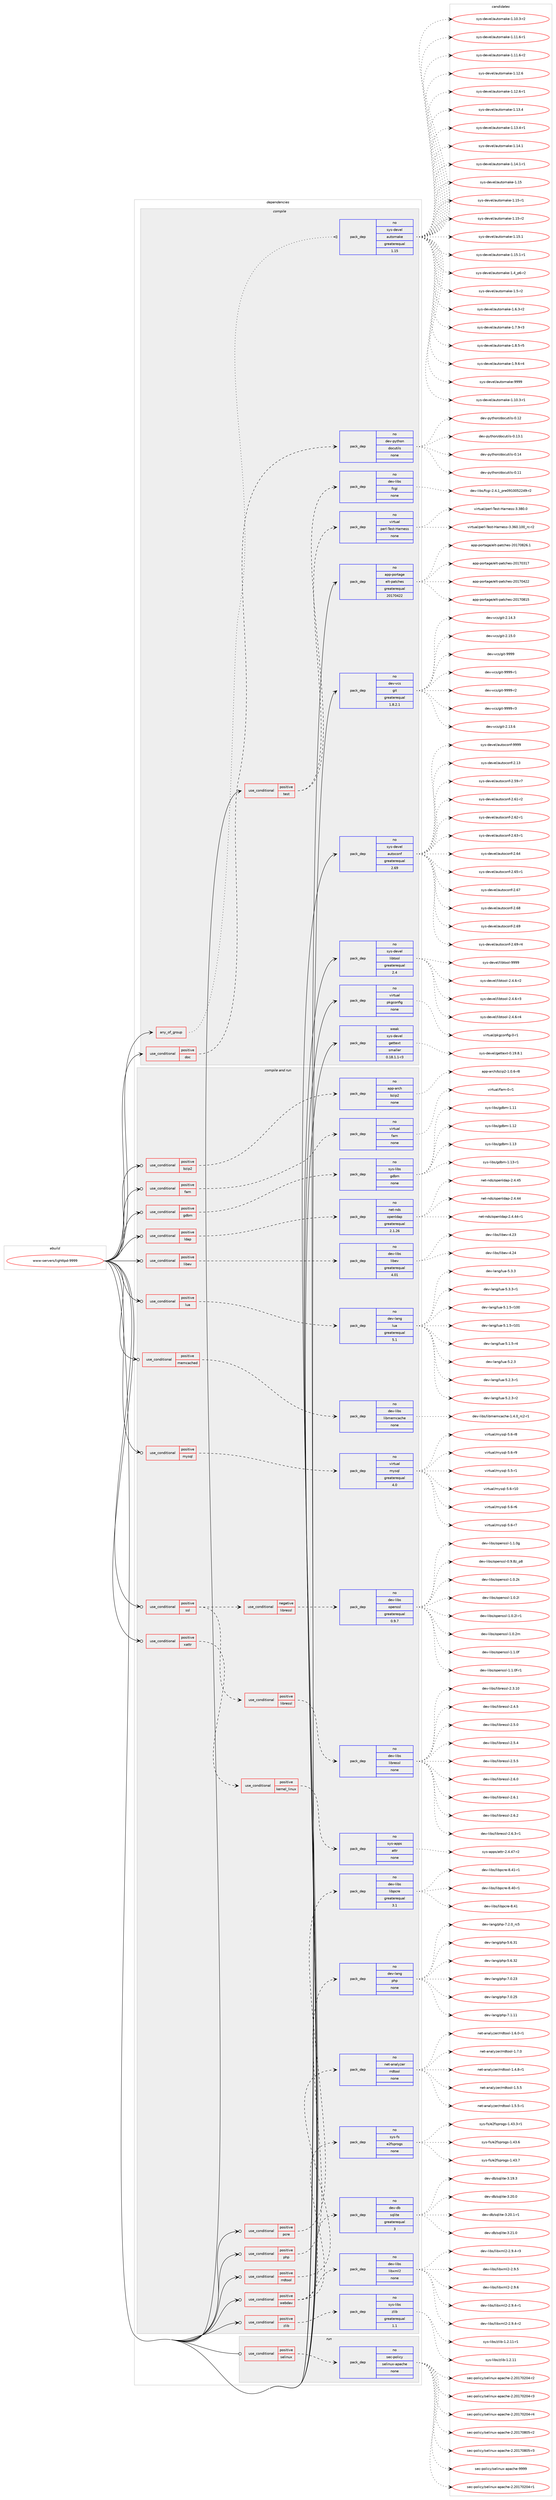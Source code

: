 digraph prolog {

# *************
# Graph options
# *************

newrank=true;
concentrate=true;
compound=true;
graph [rankdir=LR,fontname=Helvetica,fontsize=10,ranksep=1.5];#, ranksep=2.5, nodesep=0.2];
edge  [arrowhead=vee];
node  [fontname=Helvetica,fontsize=10];

# **********
# The ebuild
# **********

subgraph cluster_leftcol {
color=gray;
rank=same;
label=<<i>ebuild</i>>;
id [label="www-servers/lighttpd-9999", color=red, width=4, href="../www-servers/lighttpd-9999.svg"];
}

# ****************
# The dependencies
# ****************

subgraph cluster_midcol {
color=gray;
label=<<i>dependencies</i>>;
subgraph cluster_compile {
fillcolor="#eeeeee";
style=filled;
label=<<i>compile</i>>;
subgraph any8971 {
dependency507061 [label=<<TABLE BORDER="0" CELLBORDER="1" CELLSPACING="0" CELLPADDING="4"><TR><TD CELLPADDING="10">any_of_group</TD></TR></TABLE>>, shape=none, color=red];subgraph pack377046 {
dependency507062 [label=<<TABLE BORDER="0" CELLBORDER="1" CELLSPACING="0" CELLPADDING="4" WIDTH="220"><TR><TD ROWSPAN="6" CELLPADDING="30">pack_dep</TD></TR><TR><TD WIDTH="110">no</TD></TR><TR><TD>sys-devel</TD></TR><TR><TD>automake</TD></TR><TR><TD>greaterequal</TD></TR><TR><TD>1.15</TD></TR></TABLE>>, shape=none, color=blue];
}
dependency507061:e -> dependency507062:w [weight=20,style="dotted",arrowhead="oinv"];
}
id:e -> dependency507061:w [weight=20,style="solid",arrowhead="vee"];
subgraph cond120709 {
dependency507063 [label=<<TABLE BORDER="0" CELLBORDER="1" CELLSPACING="0" CELLPADDING="4"><TR><TD ROWSPAN="3" CELLPADDING="10">use_conditional</TD></TR><TR><TD>positive</TD></TR><TR><TD>doc</TD></TR></TABLE>>, shape=none, color=red];
subgraph pack377047 {
dependency507064 [label=<<TABLE BORDER="0" CELLBORDER="1" CELLSPACING="0" CELLPADDING="4" WIDTH="220"><TR><TD ROWSPAN="6" CELLPADDING="30">pack_dep</TD></TR><TR><TD WIDTH="110">no</TD></TR><TR><TD>dev-python</TD></TR><TR><TD>docutils</TD></TR><TR><TD>none</TD></TR><TR><TD></TD></TR></TABLE>>, shape=none, color=blue];
}
dependency507063:e -> dependency507064:w [weight=20,style="dashed",arrowhead="vee"];
}
id:e -> dependency507063:w [weight=20,style="solid",arrowhead="vee"];
subgraph cond120710 {
dependency507065 [label=<<TABLE BORDER="0" CELLBORDER="1" CELLSPACING="0" CELLPADDING="4"><TR><TD ROWSPAN="3" CELLPADDING="10">use_conditional</TD></TR><TR><TD>positive</TD></TR><TR><TD>test</TD></TR></TABLE>>, shape=none, color=red];
subgraph pack377048 {
dependency507066 [label=<<TABLE BORDER="0" CELLBORDER="1" CELLSPACING="0" CELLPADDING="4" WIDTH="220"><TR><TD ROWSPAN="6" CELLPADDING="30">pack_dep</TD></TR><TR><TD WIDTH="110">no</TD></TR><TR><TD>virtual</TD></TR><TR><TD>perl-Test-Harness</TD></TR><TR><TD>none</TD></TR><TR><TD></TD></TR></TABLE>>, shape=none, color=blue];
}
dependency507065:e -> dependency507066:w [weight=20,style="dashed",arrowhead="vee"];
subgraph pack377049 {
dependency507067 [label=<<TABLE BORDER="0" CELLBORDER="1" CELLSPACING="0" CELLPADDING="4" WIDTH="220"><TR><TD ROWSPAN="6" CELLPADDING="30">pack_dep</TD></TR><TR><TD WIDTH="110">no</TD></TR><TR><TD>dev-libs</TD></TR><TR><TD>fcgi</TD></TR><TR><TD>none</TD></TR><TR><TD></TD></TR></TABLE>>, shape=none, color=blue];
}
dependency507065:e -> dependency507067:w [weight=20,style="dashed",arrowhead="vee"];
}
id:e -> dependency507065:w [weight=20,style="solid",arrowhead="vee"];
subgraph pack377050 {
dependency507068 [label=<<TABLE BORDER="0" CELLBORDER="1" CELLSPACING="0" CELLPADDING="4" WIDTH="220"><TR><TD ROWSPAN="6" CELLPADDING="30">pack_dep</TD></TR><TR><TD WIDTH="110">no</TD></TR><TR><TD>app-portage</TD></TR><TR><TD>elt-patches</TD></TR><TR><TD>greaterequal</TD></TR><TR><TD>20170422</TD></TR></TABLE>>, shape=none, color=blue];
}
id:e -> dependency507068:w [weight=20,style="solid",arrowhead="vee"];
subgraph pack377051 {
dependency507069 [label=<<TABLE BORDER="0" CELLBORDER="1" CELLSPACING="0" CELLPADDING="4" WIDTH="220"><TR><TD ROWSPAN="6" CELLPADDING="30">pack_dep</TD></TR><TR><TD WIDTH="110">no</TD></TR><TR><TD>dev-vcs</TD></TR><TR><TD>git</TD></TR><TR><TD>greaterequal</TD></TR><TR><TD>1.8.2.1</TD></TR></TABLE>>, shape=none, color=blue];
}
id:e -> dependency507069:w [weight=20,style="solid",arrowhead="vee"];
subgraph pack377052 {
dependency507070 [label=<<TABLE BORDER="0" CELLBORDER="1" CELLSPACING="0" CELLPADDING="4" WIDTH="220"><TR><TD ROWSPAN="6" CELLPADDING="30">pack_dep</TD></TR><TR><TD WIDTH="110">no</TD></TR><TR><TD>sys-devel</TD></TR><TR><TD>autoconf</TD></TR><TR><TD>greaterequal</TD></TR><TR><TD>2.69</TD></TR></TABLE>>, shape=none, color=blue];
}
id:e -> dependency507070:w [weight=20,style="solid",arrowhead="vee"];
subgraph pack377053 {
dependency507071 [label=<<TABLE BORDER="0" CELLBORDER="1" CELLSPACING="0" CELLPADDING="4" WIDTH="220"><TR><TD ROWSPAN="6" CELLPADDING="30">pack_dep</TD></TR><TR><TD WIDTH="110">no</TD></TR><TR><TD>sys-devel</TD></TR><TR><TD>libtool</TD></TR><TR><TD>greaterequal</TD></TR><TR><TD>2.4</TD></TR></TABLE>>, shape=none, color=blue];
}
id:e -> dependency507071:w [weight=20,style="solid",arrowhead="vee"];
subgraph pack377054 {
dependency507072 [label=<<TABLE BORDER="0" CELLBORDER="1" CELLSPACING="0" CELLPADDING="4" WIDTH="220"><TR><TD ROWSPAN="6" CELLPADDING="30">pack_dep</TD></TR><TR><TD WIDTH="110">no</TD></TR><TR><TD>virtual</TD></TR><TR><TD>pkgconfig</TD></TR><TR><TD>none</TD></TR><TR><TD></TD></TR></TABLE>>, shape=none, color=blue];
}
id:e -> dependency507072:w [weight=20,style="solid",arrowhead="vee"];
subgraph pack377055 {
dependency507073 [label=<<TABLE BORDER="0" CELLBORDER="1" CELLSPACING="0" CELLPADDING="4" WIDTH="220"><TR><TD ROWSPAN="6" CELLPADDING="30">pack_dep</TD></TR><TR><TD WIDTH="110">weak</TD></TR><TR><TD>sys-devel</TD></TR><TR><TD>gettext</TD></TR><TR><TD>smaller</TD></TR><TR><TD>0.18.1.1-r3</TD></TR></TABLE>>, shape=none, color=blue];
}
id:e -> dependency507073:w [weight=20,style="solid",arrowhead="vee"];
}
subgraph cluster_compileandrun {
fillcolor="#eeeeee";
style=filled;
label=<<i>compile and run</i>>;
subgraph cond120711 {
dependency507074 [label=<<TABLE BORDER="0" CELLBORDER="1" CELLSPACING="0" CELLPADDING="4"><TR><TD ROWSPAN="3" CELLPADDING="10">use_conditional</TD></TR><TR><TD>positive</TD></TR><TR><TD>bzip2</TD></TR></TABLE>>, shape=none, color=red];
subgraph pack377056 {
dependency507075 [label=<<TABLE BORDER="0" CELLBORDER="1" CELLSPACING="0" CELLPADDING="4" WIDTH="220"><TR><TD ROWSPAN="6" CELLPADDING="30">pack_dep</TD></TR><TR><TD WIDTH="110">no</TD></TR><TR><TD>app-arch</TD></TR><TR><TD>bzip2</TD></TR><TR><TD>none</TD></TR><TR><TD></TD></TR></TABLE>>, shape=none, color=blue];
}
dependency507074:e -> dependency507075:w [weight=20,style="dashed",arrowhead="vee"];
}
id:e -> dependency507074:w [weight=20,style="solid",arrowhead="odotvee"];
subgraph cond120712 {
dependency507076 [label=<<TABLE BORDER="0" CELLBORDER="1" CELLSPACING="0" CELLPADDING="4"><TR><TD ROWSPAN="3" CELLPADDING="10">use_conditional</TD></TR><TR><TD>positive</TD></TR><TR><TD>fam</TD></TR></TABLE>>, shape=none, color=red];
subgraph pack377057 {
dependency507077 [label=<<TABLE BORDER="0" CELLBORDER="1" CELLSPACING="0" CELLPADDING="4" WIDTH="220"><TR><TD ROWSPAN="6" CELLPADDING="30">pack_dep</TD></TR><TR><TD WIDTH="110">no</TD></TR><TR><TD>virtual</TD></TR><TR><TD>fam</TD></TR><TR><TD>none</TD></TR><TR><TD></TD></TR></TABLE>>, shape=none, color=blue];
}
dependency507076:e -> dependency507077:w [weight=20,style="dashed",arrowhead="vee"];
}
id:e -> dependency507076:w [weight=20,style="solid",arrowhead="odotvee"];
subgraph cond120713 {
dependency507078 [label=<<TABLE BORDER="0" CELLBORDER="1" CELLSPACING="0" CELLPADDING="4"><TR><TD ROWSPAN="3" CELLPADDING="10">use_conditional</TD></TR><TR><TD>positive</TD></TR><TR><TD>gdbm</TD></TR></TABLE>>, shape=none, color=red];
subgraph pack377058 {
dependency507079 [label=<<TABLE BORDER="0" CELLBORDER="1" CELLSPACING="0" CELLPADDING="4" WIDTH="220"><TR><TD ROWSPAN="6" CELLPADDING="30">pack_dep</TD></TR><TR><TD WIDTH="110">no</TD></TR><TR><TD>sys-libs</TD></TR><TR><TD>gdbm</TD></TR><TR><TD>none</TD></TR><TR><TD></TD></TR></TABLE>>, shape=none, color=blue];
}
dependency507078:e -> dependency507079:w [weight=20,style="dashed",arrowhead="vee"];
}
id:e -> dependency507078:w [weight=20,style="solid",arrowhead="odotvee"];
subgraph cond120714 {
dependency507080 [label=<<TABLE BORDER="0" CELLBORDER="1" CELLSPACING="0" CELLPADDING="4"><TR><TD ROWSPAN="3" CELLPADDING="10">use_conditional</TD></TR><TR><TD>positive</TD></TR><TR><TD>ldap</TD></TR></TABLE>>, shape=none, color=red];
subgraph pack377059 {
dependency507081 [label=<<TABLE BORDER="0" CELLBORDER="1" CELLSPACING="0" CELLPADDING="4" WIDTH="220"><TR><TD ROWSPAN="6" CELLPADDING="30">pack_dep</TD></TR><TR><TD WIDTH="110">no</TD></TR><TR><TD>net-nds</TD></TR><TR><TD>openldap</TD></TR><TR><TD>greaterequal</TD></TR><TR><TD>2.1.26</TD></TR></TABLE>>, shape=none, color=blue];
}
dependency507080:e -> dependency507081:w [weight=20,style="dashed",arrowhead="vee"];
}
id:e -> dependency507080:w [weight=20,style="solid",arrowhead="odotvee"];
subgraph cond120715 {
dependency507082 [label=<<TABLE BORDER="0" CELLBORDER="1" CELLSPACING="0" CELLPADDING="4"><TR><TD ROWSPAN="3" CELLPADDING="10">use_conditional</TD></TR><TR><TD>positive</TD></TR><TR><TD>libev</TD></TR></TABLE>>, shape=none, color=red];
subgraph pack377060 {
dependency507083 [label=<<TABLE BORDER="0" CELLBORDER="1" CELLSPACING="0" CELLPADDING="4" WIDTH="220"><TR><TD ROWSPAN="6" CELLPADDING="30">pack_dep</TD></TR><TR><TD WIDTH="110">no</TD></TR><TR><TD>dev-libs</TD></TR><TR><TD>libev</TD></TR><TR><TD>greaterequal</TD></TR><TR><TD>4.01</TD></TR></TABLE>>, shape=none, color=blue];
}
dependency507082:e -> dependency507083:w [weight=20,style="dashed",arrowhead="vee"];
}
id:e -> dependency507082:w [weight=20,style="solid",arrowhead="odotvee"];
subgraph cond120716 {
dependency507084 [label=<<TABLE BORDER="0" CELLBORDER="1" CELLSPACING="0" CELLPADDING="4"><TR><TD ROWSPAN="3" CELLPADDING="10">use_conditional</TD></TR><TR><TD>positive</TD></TR><TR><TD>lua</TD></TR></TABLE>>, shape=none, color=red];
subgraph pack377061 {
dependency507085 [label=<<TABLE BORDER="0" CELLBORDER="1" CELLSPACING="0" CELLPADDING="4" WIDTH="220"><TR><TD ROWSPAN="6" CELLPADDING="30">pack_dep</TD></TR><TR><TD WIDTH="110">no</TD></TR><TR><TD>dev-lang</TD></TR><TR><TD>lua</TD></TR><TR><TD>greaterequal</TD></TR><TR><TD>5.1</TD></TR></TABLE>>, shape=none, color=blue];
}
dependency507084:e -> dependency507085:w [weight=20,style="dashed",arrowhead="vee"];
}
id:e -> dependency507084:w [weight=20,style="solid",arrowhead="odotvee"];
subgraph cond120717 {
dependency507086 [label=<<TABLE BORDER="0" CELLBORDER="1" CELLSPACING="0" CELLPADDING="4"><TR><TD ROWSPAN="3" CELLPADDING="10">use_conditional</TD></TR><TR><TD>positive</TD></TR><TR><TD>memcached</TD></TR></TABLE>>, shape=none, color=red];
subgraph pack377062 {
dependency507087 [label=<<TABLE BORDER="0" CELLBORDER="1" CELLSPACING="0" CELLPADDING="4" WIDTH="220"><TR><TD ROWSPAN="6" CELLPADDING="30">pack_dep</TD></TR><TR><TD WIDTH="110">no</TD></TR><TR><TD>dev-libs</TD></TR><TR><TD>libmemcache</TD></TR><TR><TD>none</TD></TR><TR><TD></TD></TR></TABLE>>, shape=none, color=blue];
}
dependency507086:e -> dependency507087:w [weight=20,style="dashed",arrowhead="vee"];
}
id:e -> dependency507086:w [weight=20,style="solid",arrowhead="odotvee"];
subgraph cond120718 {
dependency507088 [label=<<TABLE BORDER="0" CELLBORDER="1" CELLSPACING="0" CELLPADDING="4"><TR><TD ROWSPAN="3" CELLPADDING="10">use_conditional</TD></TR><TR><TD>positive</TD></TR><TR><TD>mysql</TD></TR></TABLE>>, shape=none, color=red];
subgraph pack377063 {
dependency507089 [label=<<TABLE BORDER="0" CELLBORDER="1" CELLSPACING="0" CELLPADDING="4" WIDTH="220"><TR><TD ROWSPAN="6" CELLPADDING="30">pack_dep</TD></TR><TR><TD WIDTH="110">no</TD></TR><TR><TD>virtual</TD></TR><TR><TD>mysql</TD></TR><TR><TD>greaterequal</TD></TR><TR><TD>4.0</TD></TR></TABLE>>, shape=none, color=blue];
}
dependency507088:e -> dependency507089:w [weight=20,style="dashed",arrowhead="vee"];
}
id:e -> dependency507088:w [weight=20,style="solid",arrowhead="odotvee"];
subgraph cond120719 {
dependency507090 [label=<<TABLE BORDER="0" CELLBORDER="1" CELLSPACING="0" CELLPADDING="4"><TR><TD ROWSPAN="3" CELLPADDING="10">use_conditional</TD></TR><TR><TD>positive</TD></TR><TR><TD>pcre</TD></TR></TABLE>>, shape=none, color=red];
subgraph pack377064 {
dependency507091 [label=<<TABLE BORDER="0" CELLBORDER="1" CELLSPACING="0" CELLPADDING="4" WIDTH="220"><TR><TD ROWSPAN="6" CELLPADDING="30">pack_dep</TD></TR><TR><TD WIDTH="110">no</TD></TR><TR><TD>dev-libs</TD></TR><TR><TD>libpcre</TD></TR><TR><TD>greaterequal</TD></TR><TR><TD>3.1</TD></TR></TABLE>>, shape=none, color=blue];
}
dependency507090:e -> dependency507091:w [weight=20,style="dashed",arrowhead="vee"];
}
id:e -> dependency507090:w [weight=20,style="solid",arrowhead="odotvee"];
subgraph cond120720 {
dependency507092 [label=<<TABLE BORDER="0" CELLBORDER="1" CELLSPACING="0" CELLPADDING="4"><TR><TD ROWSPAN="3" CELLPADDING="10">use_conditional</TD></TR><TR><TD>positive</TD></TR><TR><TD>php</TD></TR></TABLE>>, shape=none, color=red];
subgraph pack377065 {
dependency507093 [label=<<TABLE BORDER="0" CELLBORDER="1" CELLSPACING="0" CELLPADDING="4" WIDTH="220"><TR><TD ROWSPAN="6" CELLPADDING="30">pack_dep</TD></TR><TR><TD WIDTH="110">no</TD></TR><TR><TD>dev-lang</TD></TR><TR><TD>php</TD></TR><TR><TD>none</TD></TR><TR><TD></TD></TR></TABLE>>, shape=none, color=blue];
}
dependency507092:e -> dependency507093:w [weight=20,style="dashed",arrowhead="vee"];
}
id:e -> dependency507092:w [weight=20,style="solid",arrowhead="odotvee"];
subgraph cond120721 {
dependency507094 [label=<<TABLE BORDER="0" CELLBORDER="1" CELLSPACING="0" CELLPADDING="4"><TR><TD ROWSPAN="3" CELLPADDING="10">use_conditional</TD></TR><TR><TD>positive</TD></TR><TR><TD>rrdtool</TD></TR></TABLE>>, shape=none, color=red];
subgraph pack377066 {
dependency507095 [label=<<TABLE BORDER="0" CELLBORDER="1" CELLSPACING="0" CELLPADDING="4" WIDTH="220"><TR><TD ROWSPAN="6" CELLPADDING="30">pack_dep</TD></TR><TR><TD WIDTH="110">no</TD></TR><TR><TD>net-analyzer</TD></TR><TR><TD>rrdtool</TD></TR><TR><TD>none</TD></TR><TR><TD></TD></TR></TABLE>>, shape=none, color=blue];
}
dependency507094:e -> dependency507095:w [weight=20,style="dashed",arrowhead="vee"];
}
id:e -> dependency507094:w [weight=20,style="solid",arrowhead="odotvee"];
subgraph cond120722 {
dependency507096 [label=<<TABLE BORDER="0" CELLBORDER="1" CELLSPACING="0" CELLPADDING="4"><TR><TD ROWSPAN="3" CELLPADDING="10">use_conditional</TD></TR><TR><TD>positive</TD></TR><TR><TD>ssl</TD></TR></TABLE>>, shape=none, color=red];
subgraph cond120723 {
dependency507097 [label=<<TABLE BORDER="0" CELLBORDER="1" CELLSPACING="0" CELLPADDING="4"><TR><TD ROWSPAN="3" CELLPADDING="10">use_conditional</TD></TR><TR><TD>negative</TD></TR><TR><TD>libressl</TD></TR></TABLE>>, shape=none, color=red];
subgraph pack377067 {
dependency507098 [label=<<TABLE BORDER="0" CELLBORDER="1" CELLSPACING="0" CELLPADDING="4" WIDTH="220"><TR><TD ROWSPAN="6" CELLPADDING="30">pack_dep</TD></TR><TR><TD WIDTH="110">no</TD></TR><TR><TD>dev-libs</TD></TR><TR><TD>openssl</TD></TR><TR><TD>greaterequal</TD></TR><TR><TD>0.9.7</TD></TR></TABLE>>, shape=none, color=blue];
}
dependency507097:e -> dependency507098:w [weight=20,style="dashed",arrowhead="vee"];
}
dependency507096:e -> dependency507097:w [weight=20,style="dashed",arrowhead="vee"];
subgraph cond120724 {
dependency507099 [label=<<TABLE BORDER="0" CELLBORDER="1" CELLSPACING="0" CELLPADDING="4"><TR><TD ROWSPAN="3" CELLPADDING="10">use_conditional</TD></TR><TR><TD>positive</TD></TR><TR><TD>libressl</TD></TR></TABLE>>, shape=none, color=red];
subgraph pack377068 {
dependency507100 [label=<<TABLE BORDER="0" CELLBORDER="1" CELLSPACING="0" CELLPADDING="4" WIDTH="220"><TR><TD ROWSPAN="6" CELLPADDING="30">pack_dep</TD></TR><TR><TD WIDTH="110">no</TD></TR><TR><TD>dev-libs</TD></TR><TR><TD>libressl</TD></TR><TR><TD>none</TD></TR><TR><TD></TD></TR></TABLE>>, shape=none, color=blue];
}
dependency507099:e -> dependency507100:w [weight=20,style="dashed",arrowhead="vee"];
}
dependency507096:e -> dependency507099:w [weight=20,style="dashed",arrowhead="vee"];
}
id:e -> dependency507096:w [weight=20,style="solid",arrowhead="odotvee"];
subgraph cond120725 {
dependency507101 [label=<<TABLE BORDER="0" CELLBORDER="1" CELLSPACING="0" CELLPADDING="4"><TR><TD ROWSPAN="3" CELLPADDING="10">use_conditional</TD></TR><TR><TD>positive</TD></TR><TR><TD>webdav</TD></TR></TABLE>>, shape=none, color=red];
subgraph pack377069 {
dependency507102 [label=<<TABLE BORDER="0" CELLBORDER="1" CELLSPACING="0" CELLPADDING="4" WIDTH="220"><TR><TD ROWSPAN="6" CELLPADDING="30">pack_dep</TD></TR><TR><TD WIDTH="110">no</TD></TR><TR><TD>dev-libs</TD></TR><TR><TD>libxml2</TD></TR><TR><TD>none</TD></TR><TR><TD></TD></TR></TABLE>>, shape=none, color=blue];
}
dependency507101:e -> dependency507102:w [weight=20,style="dashed",arrowhead="vee"];
subgraph pack377070 {
dependency507103 [label=<<TABLE BORDER="0" CELLBORDER="1" CELLSPACING="0" CELLPADDING="4" WIDTH="220"><TR><TD ROWSPAN="6" CELLPADDING="30">pack_dep</TD></TR><TR><TD WIDTH="110">no</TD></TR><TR><TD>dev-db</TD></TR><TR><TD>sqlite</TD></TR><TR><TD>greaterequal</TD></TR><TR><TD>3</TD></TR></TABLE>>, shape=none, color=blue];
}
dependency507101:e -> dependency507103:w [weight=20,style="dashed",arrowhead="vee"];
subgraph pack377071 {
dependency507104 [label=<<TABLE BORDER="0" CELLBORDER="1" CELLSPACING="0" CELLPADDING="4" WIDTH="220"><TR><TD ROWSPAN="6" CELLPADDING="30">pack_dep</TD></TR><TR><TD WIDTH="110">no</TD></TR><TR><TD>sys-fs</TD></TR><TR><TD>e2fsprogs</TD></TR><TR><TD>none</TD></TR><TR><TD></TD></TR></TABLE>>, shape=none, color=blue];
}
dependency507101:e -> dependency507104:w [weight=20,style="dashed",arrowhead="vee"];
}
id:e -> dependency507101:w [weight=20,style="solid",arrowhead="odotvee"];
subgraph cond120726 {
dependency507105 [label=<<TABLE BORDER="0" CELLBORDER="1" CELLSPACING="0" CELLPADDING="4"><TR><TD ROWSPAN="3" CELLPADDING="10">use_conditional</TD></TR><TR><TD>positive</TD></TR><TR><TD>xattr</TD></TR></TABLE>>, shape=none, color=red];
subgraph cond120727 {
dependency507106 [label=<<TABLE BORDER="0" CELLBORDER="1" CELLSPACING="0" CELLPADDING="4"><TR><TD ROWSPAN="3" CELLPADDING="10">use_conditional</TD></TR><TR><TD>positive</TD></TR><TR><TD>kernel_linux</TD></TR></TABLE>>, shape=none, color=red];
subgraph pack377072 {
dependency507107 [label=<<TABLE BORDER="0" CELLBORDER="1" CELLSPACING="0" CELLPADDING="4" WIDTH="220"><TR><TD ROWSPAN="6" CELLPADDING="30">pack_dep</TD></TR><TR><TD WIDTH="110">no</TD></TR><TR><TD>sys-apps</TD></TR><TR><TD>attr</TD></TR><TR><TD>none</TD></TR><TR><TD></TD></TR></TABLE>>, shape=none, color=blue];
}
dependency507106:e -> dependency507107:w [weight=20,style="dashed",arrowhead="vee"];
}
dependency507105:e -> dependency507106:w [weight=20,style="dashed",arrowhead="vee"];
}
id:e -> dependency507105:w [weight=20,style="solid",arrowhead="odotvee"];
subgraph cond120728 {
dependency507108 [label=<<TABLE BORDER="0" CELLBORDER="1" CELLSPACING="0" CELLPADDING="4"><TR><TD ROWSPAN="3" CELLPADDING="10">use_conditional</TD></TR><TR><TD>positive</TD></TR><TR><TD>zlib</TD></TR></TABLE>>, shape=none, color=red];
subgraph pack377073 {
dependency507109 [label=<<TABLE BORDER="0" CELLBORDER="1" CELLSPACING="0" CELLPADDING="4" WIDTH="220"><TR><TD ROWSPAN="6" CELLPADDING="30">pack_dep</TD></TR><TR><TD WIDTH="110">no</TD></TR><TR><TD>sys-libs</TD></TR><TR><TD>zlib</TD></TR><TR><TD>greaterequal</TD></TR><TR><TD>1.1</TD></TR></TABLE>>, shape=none, color=blue];
}
dependency507108:e -> dependency507109:w [weight=20,style="dashed",arrowhead="vee"];
}
id:e -> dependency507108:w [weight=20,style="solid",arrowhead="odotvee"];
}
subgraph cluster_run {
fillcolor="#eeeeee";
style=filled;
label=<<i>run</i>>;
subgraph cond120729 {
dependency507110 [label=<<TABLE BORDER="0" CELLBORDER="1" CELLSPACING="0" CELLPADDING="4"><TR><TD ROWSPAN="3" CELLPADDING="10">use_conditional</TD></TR><TR><TD>positive</TD></TR><TR><TD>selinux</TD></TR></TABLE>>, shape=none, color=red];
subgraph pack377074 {
dependency507111 [label=<<TABLE BORDER="0" CELLBORDER="1" CELLSPACING="0" CELLPADDING="4" WIDTH="220"><TR><TD ROWSPAN="6" CELLPADDING="30">pack_dep</TD></TR><TR><TD WIDTH="110">no</TD></TR><TR><TD>sec-policy</TD></TR><TR><TD>selinux-apache</TD></TR><TR><TD>none</TD></TR><TR><TD></TD></TR></TABLE>>, shape=none, color=blue];
}
dependency507110:e -> dependency507111:w [weight=20,style="dashed",arrowhead="vee"];
}
id:e -> dependency507110:w [weight=20,style="solid",arrowhead="odot"];
}
}

# **************
# The candidates
# **************

subgraph cluster_choices {
rank=same;
color=gray;
label=<<i>candidates</i>>;

subgraph choice377046 {
color=black;
nodesep=1;
choice11512111545100101118101108479711711611110997107101454946494846514511449 [label="sys-devel/automake-1.10.3-r1", color=red, width=4,href="../sys-devel/automake-1.10.3-r1.svg"];
choice11512111545100101118101108479711711611110997107101454946494846514511450 [label="sys-devel/automake-1.10.3-r2", color=red, width=4,href="../sys-devel/automake-1.10.3-r2.svg"];
choice11512111545100101118101108479711711611110997107101454946494946544511449 [label="sys-devel/automake-1.11.6-r1", color=red, width=4,href="../sys-devel/automake-1.11.6-r1.svg"];
choice11512111545100101118101108479711711611110997107101454946494946544511450 [label="sys-devel/automake-1.11.6-r2", color=red, width=4,href="../sys-devel/automake-1.11.6-r2.svg"];
choice1151211154510010111810110847971171161111099710710145494649504654 [label="sys-devel/automake-1.12.6", color=red, width=4,href="../sys-devel/automake-1.12.6.svg"];
choice11512111545100101118101108479711711611110997107101454946495046544511449 [label="sys-devel/automake-1.12.6-r1", color=red, width=4,href="../sys-devel/automake-1.12.6-r1.svg"];
choice1151211154510010111810110847971171161111099710710145494649514652 [label="sys-devel/automake-1.13.4", color=red, width=4,href="../sys-devel/automake-1.13.4.svg"];
choice11512111545100101118101108479711711611110997107101454946495146524511449 [label="sys-devel/automake-1.13.4-r1", color=red, width=4,href="../sys-devel/automake-1.13.4-r1.svg"];
choice1151211154510010111810110847971171161111099710710145494649524649 [label="sys-devel/automake-1.14.1", color=red, width=4,href="../sys-devel/automake-1.14.1.svg"];
choice11512111545100101118101108479711711611110997107101454946495246494511449 [label="sys-devel/automake-1.14.1-r1", color=red, width=4,href="../sys-devel/automake-1.14.1-r1.svg"];
choice115121115451001011181011084797117116111109971071014549464953 [label="sys-devel/automake-1.15", color=red, width=4,href="../sys-devel/automake-1.15.svg"];
choice1151211154510010111810110847971171161111099710710145494649534511449 [label="sys-devel/automake-1.15-r1", color=red, width=4,href="../sys-devel/automake-1.15-r1.svg"];
choice1151211154510010111810110847971171161111099710710145494649534511450 [label="sys-devel/automake-1.15-r2", color=red, width=4,href="../sys-devel/automake-1.15-r2.svg"];
choice1151211154510010111810110847971171161111099710710145494649534649 [label="sys-devel/automake-1.15.1", color=red, width=4,href="../sys-devel/automake-1.15.1.svg"];
choice11512111545100101118101108479711711611110997107101454946495346494511449 [label="sys-devel/automake-1.15.1-r1", color=red, width=4,href="../sys-devel/automake-1.15.1-r1.svg"];
choice115121115451001011181011084797117116111109971071014549465295112544511450 [label="sys-devel/automake-1.4_p6-r2", color=red, width=4,href="../sys-devel/automake-1.4_p6-r2.svg"];
choice11512111545100101118101108479711711611110997107101454946534511450 [label="sys-devel/automake-1.5-r2", color=red, width=4,href="../sys-devel/automake-1.5-r2.svg"];
choice115121115451001011181011084797117116111109971071014549465446514511450 [label="sys-devel/automake-1.6.3-r2", color=red, width=4,href="../sys-devel/automake-1.6.3-r2.svg"];
choice115121115451001011181011084797117116111109971071014549465546574511451 [label="sys-devel/automake-1.7.9-r3", color=red, width=4,href="../sys-devel/automake-1.7.9-r3.svg"];
choice115121115451001011181011084797117116111109971071014549465646534511453 [label="sys-devel/automake-1.8.5-r5", color=red, width=4,href="../sys-devel/automake-1.8.5-r5.svg"];
choice115121115451001011181011084797117116111109971071014549465746544511452 [label="sys-devel/automake-1.9.6-r4", color=red, width=4,href="../sys-devel/automake-1.9.6-r4.svg"];
choice115121115451001011181011084797117116111109971071014557575757 [label="sys-devel/automake-9999", color=red, width=4,href="../sys-devel/automake-9999.svg"];
dependency507062:e -> choice11512111545100101118101108479711711611110997107101454946494846514511449:w [style=dotted,weight="100"];
dependency507062:e -> choice11512111545100101118101108479711711611110997107101454946494846514511450:w [style=dotted,weight="100"];
dependency507062:e -> choice11512111545100101118101108479711711611110997107101454946494946544511449:w [style=dotted,weight="100"];
dependency507062:e -> choice11512111545100101118101108479711711611110997107101454946494946544511450:w [style=dotted,weight="100"];
dependency507062:e -> choice1151211154510010111810110847971171161111099710710145494649504654:w [style=dotted,weight="100"];
dependency507062:e -> choice11512111545100101118101108479711711611110997107101454946495046544511449:w [style=dotted,weight="100"];
dependency507062:e -> choice1151211154510010111810110847971171161111099710710145494649514652:w [style=dotted,weight="100"];
dependency507062:e -> choice11512111545100101118101108479711711611110997107101454946495146524511449:w [style=dotted,weight="100"];
dependency507062:e -> choice1151211154510010111810110847971171161111099710710145494649524649:w [style=dotted,weight="100"];
dependency507062:e -> choice11512111545100101118101108479711711611110997107101454946495246494511449:w [style=dotted,weight="100"];
dependency507062:e -> choice115121115451001011181011084797117116111109971071014549464953:w [style=dotted,weight="100"];
dependency507062:e -> choice1151211154510010111810110847971171161111099710710145494649534511449:w [style=dotted,weight="100"];
dependency507062:e -> choice1151211154510010111810110847971171161111099710710145494649534511450:w [style=dotted,weight="100"];
dependency507062:e -> choice1151211154510010111810110847971171161111099710710145494649534649:w [style=dotted,weight="100"];
dependency507062:e -> choice11512111545100101118101108479711711611110997107101454946495346494511449:w [style=dotted,weight="100"];
dependency507062:e -> choice115121115451001011181011084797117116111109971071014549465295112544511450:w [style=dotted,weight="100"];
dependency507062:e -> choice11512111545100101118101108479711711611110997107101454946534511450:w [style=dotted,weight="100"];
dependency507062:e -> choice115121115451001011181011084797117116111109971071014549465446514511450:w [style=dotted,weight="100"];
dependency507062:e -> choice115121115451001011181011084797117116111109971071014549465546574511451:w [style=dotted,weight="100"];
dependency507062:e -> choice115121115451001011181011084797117116111109971071014549465646534511453:w [style=dotted,weight="100"];
dependency507062:e -> choice115121115451001011181011084797117116111109971071014549465746544511452:w [style=dotted,weight="100"];
dependency507062:e -> choice115121115451001011181011084797117116111109971071014557575757:w [style=dotted,weight="100"];
}
subgraph choice377047 {
color=black;
nodesep=1;
choice1001011184511212111610411111047100111991171161051081154548464949 [label="dev-python/docutils-0.11", color=red, width=4,href="../dev-python/docutils-0.11.svg"];
choice1001011184511212111610411111047100111991171161051081154548464950 [label="dev-python/docutils-0.12", color=red, width=4,href="../dev-python/docutils-0.12.svg"];
choice10010111845112121116104111110471001119911711610510811545484649514649 [label="dev-python/docutils-0.13.1", color=red, width=4,href="../dev-python/docutils-0.13.1.svg"];
choice1001011184511212111610411111047100111991171161051081154548464952 [label="dev-python/docutils-0.14", color=red, width=4,href="../dev-python/docutils-0.14.svg"];
dependency507064:e -> choice1001011184511212111610411111047100111991171161051081154548464949:w [style=dotted,weight="100"];
dependency507064:e -> choice1001011184511212111610411111047100111991171161051081154548464950:w [style=dotted,weight="100"];
dependency507064:e -> choice10010111845112121116104111110471001119911711610510811545484649514649:w [style=dotted,weight="100"];
dependency507064:e -> choice1001011184511212111610411111047100111991171161051081154548464952:w [style=dotted,weight="100"];
}
subgraph choice377048 {
color=black;
nodesep=1;
choice118105114116117971084711210111410845841011151164572971141101011151154551465154484649484895114994511450 [label="virtual/perl-Test-Harness-3.360.100_rc-r2", color=red, width=4,href="../virtual/perl-Test-Harness-3.360.100_rc-r2.svg"];
choice118105114116117971084711210111410845841011151164572971141101011151154551465156484648 [label="virtual/perl-Test-Harness-3.380.0", color=red, width=4,href="../virtual/perl-Test-Harness-3.380.0.svg"];
dependency507066:e -> choice118105114116117971084711210111410845841011151164572971141101011151154551465154484649484895114994511450:w [style=dotted,weight="100"];
dependency507066:e -> choice118105114116117971084711210111410845841011151164572971141101011151154551465156484648:w [style=dotted,weight="100"];
}
subgraph choice377049 {
color=black;
nodesep=1;
choice1001011184510810598115471029910310545504652464995112114101485749484853505052574511450 [label="dev-libs/fcgi-2.4.1_pre0910052249-r2", color=red, width=4,href="../dev-libs/fcgi-2.4.1_pre0910052249-r2.svg"];
dependency507067:e -> choice1001011184510810598115471029910310545504652464995112114101485749484853505052574511450:w [style=dotted,weight="100"];
}
subgraph choice377050 {
color=black;
nodesep=1;
choice97112112451121111141169710310147101108116451129711699104101115455048495548514955 [label="app-portage/elt-patches-20170317", color=red, width=4,href="../app-portage/elt-patches-20170317.svg"];
choice97112112451121111141169710310147101108116451129711699104101115455048495548525050 [label="app-portage/elt-patches-20170422", color=red, width=4,href="../app-portage/elt-patches-20170422.svg"];
choice97112112451121111141169710310147101108116451129711699104101115455048495548564953 [label="app-portage/elt-patches-20170815", color=red, width=4,href="../app-portage/elt-patches-20170815.svg"];
choice971121124511211111411697103101471011081164511297116991041011154550484955485650544649 [label="app-portage/elt-patches-20170826.1", color=red, width=4,href="../app-portage/elt-patches-20170826.1.svg"];
dependency507068:e -> choice97112112451121111141169710310147101108116451129711699104101115455048495548514955:w [style=dotted,weight="100"];
dependency507068:e -> choice97112112451121111141169710310147101108116451129711699104101115455048495548525050:w [style=dotted,weight="100"];
dependency507068:e -> choice97112112451121111141169710310147101108116451129711699104101115455048495548564953:w [style=dotted,weight="100"];
dependency507068:e -> choice971121124511211111411697103101471011081164511297116991041011154550484955485650544649:w [style=dotted,weight="100"];
}
subgraph choice377051 {
color=black;
nodesep=1;
choice10010111845118991154710310511645504649514654 [label="dev-vcs/git-2.13.6", color=red, width=4,href="../dev-vcs/git-2.13.6.svg"];
choice10010111845118991154710310511645504649524651 [label="dev-vcs/git-2.14.3", color=red, width=4,href="../dev-vcs/git-2.14.3.svg"];
choice10010111845118991154710310511645504649534648 [label="dev-vcs/git-2.15.0", color=red, width=4,href="../dev-vcs/git-2.15.0.svg"];
choice1001011184511899115471031051164557575757 [label="dev-vcs/git-9999", color=red, width=4,href="../dev-vcs/git-9999.svg"];
choice10010111845118991154710310511645575757574511449 [label="dev-vcs/git-9999-r1", color=red, width=4,href="../dev-vcs/git-9999-r1.svg"];
choice10010111845118991154710310511645575757574511450 [label="dev-vcs/git-9999-r2", color=red, width=4,href="../dev-vcs/git-9999-r2.svg"];
choice10010111845118991154710310511645575757574511451 [label="dev-vcs/git-9999-r3", color=red, width=4,href="../dev-vcs/git-9999-r3.svg"];
dependency507069:e -> choice10010111845118991154710310511645504649514654:w [style=dotted,weight="100"];
dependency507069:e -> choice10010111845118991154710310511645504649524651:w [style=dotted,weight="100"];
dependency507069:e -> choice10010111845118991154710310511645504649534648:w [style=dotted,weight="100"];
dependency507069:e -> choice1001011184511899115471031051164557575757:w [style=dotted,weight="100"];
dependency507069:e -> choice10010111845118991154710310511645575757574511449:w [style=dotted,weight="100"];
dependency507069:e -> choice10010111845118991154710310511645575757574511450:w [style=dotted,weight="100"];
dependency507069:e -> choice10010111845118991154710310511645575757574511451:w [style=dotted,weight="100"];
}
subgraph choice377052 {
color=black;
nodesep=1;
choice115121115451001011181011084797117116111991111101024550464951 [label="sys-devel/autoconf-2.13", color=red, width=4,href="../sys-devel/autoconf-2.13.svg"];
choice1151211154510010111810110847971171161119911111010245504653574511455 [label="sys-devel/autoconf-2.59-r7", color=red, width=4,href="../sys-devel/autoconf-2.59-r7.svg"];
choice1151211154510010111810110847971171161119911111010245504654494511450 [label="sys-devel/autoconf-2.61-r2", color=red, width=4,href="../sys-devel/autoconf-2.61-r2.svg"];
choice1151211154510010111810110847971171161119911111010245504654504511449 [label="sys-devel/autoconf-2.62-r1", color=red, width=4,href="../sys-devel/autoconf-2.62-r1.svg"];
choice1151211154510010111810110847971171161119911111010245504654514511449 [label="sys-devel/autoconf-2.63-r1", color=red, width=4,href="../sys-devel/autoconf-2.63-r1.svg"];
choice115121115451001011181011084797117116111991111101024550465452 [label="sys-devel/autoconf-2.64", color=red, width=4,href="../sys-devel/autoconf-2.64.svg"];
choice1151211154510010111810110847971171161119911111010245504654534511449 [label="sys-devel/autoconf-2.65-r1", color=red, width=4,href="../sys-devel/autoconf-2.65-r1.svg"];
choice115121115451001011181011084797117116111991111101024550465455 [label="sys-devel/autoconf-2.67", color=red, width=4,href="../sys-devel/autoconf-2.67.svg"];
choice115121115451001011181011084797117116111991111101024550465456 [label="sys-devel/autoconf-2.68", color=red, width=4,href="../sys-devel/autoconf-2.68.svg"];
choice115121115451001011181011084797117116111991111101024550465457 [label="sys-devel/autoconf-2.69", color=red, width=4,href="../sys-devel/autoconf-2.69.svg"];
choice1151211154510010111810110847971171161119911111010245504654574511452 [label="sys-devel/autoconf-2.69-r4", color=red, width=4,href="../sys-devel/autoconf-2.69-r4.svg"];
choice115121115451001011181011084797117116111991111101024557575757 [label="sys-devel/autoconf-9999", color=red, width=4,href="../sys-devel/autoconf-9999.svg"];
dependency507070:e -> choice115121115451001011181011084797117116111991111101024550464951:w [style=dotted,weight="100"];
dependency507070:e -> choice1151211154510010111810110847971171161119911111010245504653574511455:w [style=dotted,weight="100"];
dependency507070:e -> choice1151211154510010111810110847971171161119911111010245504654494511450:w [style=dotted,weight="100"];
dependency507070:e -> choice1151211154510010111810110847971171161119911111010245504654504511449:w [style=dotted,weight="100"];
dependency507070:e -> choice1151211154510010111810110847971171161119911111010245504654514511449:w [style=dotted,weight="100"];
dependency507070:e -> choice115121115451001011181011084797117116111991111101024550465452:w [style=dotted,weight="100"];
dependency507070:e -> choice1151211154510010111810110847971171161119911111010245504654534511449:w [style=dotted,weight="100"];
dependency507070:e -> choice115121115451001011181011084797117116111991111101024550465455:w [style=dotted,weight="100"];
dependency507070:e -> choice115121115451001011181011084797117116111991111101024550465456:w [style=dotted,weight="100"];
dependency507070:e -> choice115121115451001011181011084797117116111991111101024550465457:w [style=dotted,weight="100"];
dependency507070:e -> choice1151211154510010111810110847971171161119911111010245504654574511452:w [style=dotted,weight="100"];
dependency507070:e -> choice115121115451001011181011084797117116111991111101024557575757:w [style=dotted,weight="100"];
}
subgraph choice377053 {
color=black;
nodesep=1;
choice1151211154510010111810110847108105981161111111084550465246544511450 [label="sys-devel/libtool-2.4.6-r2", color=red, width=4,href="../sys-devel/libtool-2.4.6-r2.svg"];
choice1151211154510010111810110847108105981161111111084550465246544511451 [label="sys-devel/libtool-2.4.6-r3", color=red, width=4,href="../sys-devel/libtool-2.4.6-r3.svg"];
choice1151211154510010111810110847108105981161111111084550465246544511452 [label="sys-devel/libtool-2.4.6-r4", color=red, width=4,href="../sys-devel/libtool-2.4.6-r4.svg"];
choice1151211154510010111810110847108105981161111111084557575757 [label="sys-devel/libtool-9999", color=red, width=4,href="../sys-devel/libtool-9999.svg"];
dependency507071:e -> choice1151211154510010111810110847108105981161111111084550465246544511450:w [style=dotted,weight="100"];
dependency507071:e -> choice1151211154510010111810110847108105981161111111084550465246544511451:w [style=dotted,weight="100"];
dependency507071:e -> choice1151211154510010111810110847108105981161111111084550465246544511452:w [style=dotted,weight="100"];
dependency507071:e -> choice1151211154510010111810110847108105981161111111084557575757:w [style=dotted,weight="100"];
}
subgraph choice377054 {
color=black;
nodesep=1;
choice11810511411611797108471121071039911111010210510345484511449 [label="virtual/pkgconfig-0-r1", color=red, width=4,href="../virtual/pkgconfig-0-r1.svg"];
dependency507072:e -> choice11810511411611797108471121071039911111010210510345484511449:w [style=dotted,weight="100"];
}
subgraph choice377055 {
color=black;
nodesep=1;
choice1151211154510010111810110847103101116116101120116454846495746564649 [label="sys-devel/gettext-0.19.8.1", color=red, width=4,href="../sys-devel/gettext-0.19.8.1.svg"];
dependency507073:e -> choice1151211154510010111810110847103101116116101120116454846495746564649:w [style=dotted,weight="100"];
}
subgraph choice377056 {
color=black;
nodesep=1;
choice971121124597114991044798122105112504549464846544511456 [label="app-arch/bzip2-1.0.6-r8", color=red, width=4,href="../app-arch/bzip2-1.0.6-r8.svg"];
dependency507075:e -> choice971121124597114991044798122105112504549464846544511456:w [style=dotted,weight="100"];
}
subgraph choice377057 {
color=black;
nodesep=1;
choice11810511411611797108471029710945484511449 [label="virtual/fam-0-r1", color=red, width=4,href="../virtual/fam-0-r1.svg"];
dependency507077:e -> choice11810511411611797108471029710945484511449:w [style=dotted,weight="100"];
}
subgraph choice377058 {
color=black;
nodesep=1;
choice115121115451081059811547103100981094549464949 [label="sys-libs/gdbm-1.11", color=red, width=4,href="../sys-libs/gdbm-1.11.svg"];
choice115121115451081059811547103100981094549464950 [label="sys-libs/gdbm-1.12", color=red, width=4,href="../sys-libs/gdbm-1.12.svg"];
choice115121115451081059811547103100981094549464951 [label="sys-libs/gdbm-1.13", color=red, width=4,href="../sys-libs/gdbm-1.13.svg"];
choice1151211154510810598115471031009810945494649514511449 [label="sys-libs/gdbm-1.13-r1", color=red, width=4,href="../sys-libs/gdbm-1.13-r1.svg"];
dependency507079:e -> choice115121115451081059811547103100981094549464949:w [style=dotted,weight="100"];
dependency507079:e -> choice115121115451081059811547103100981094549464950:w [style=dotted,weight="100"];
dependency507079:e -> choice115121115451081059811547103100981094549464951:w [style=dotted,weight="100"];
dependency507079:e -> choice1151211154510810598115471031009810945494649514511449:w [style=dotted,weight="100"];
}
subgraph choice377059 {
color=black;
nodesep=1;
choice11010111645110100115471111121011101081009711245504652465252 [label="net-nds/openldap-2.4.44", color=red, width=4,href="../net-nds/openldap-2.4.44.svg"];
choice110101116451101001154711111210111010810097112455046524652524511449 [label="net-nds/openldap-2.4.44-r1", color=red, width=4,href="../net-nds/openldap-2.4.44-r1.svg"];
choice11010111645110100115471111121011101081009711245504652465253 [label="net-nds/openldap-2.4.45", color=red, width=4,href="../net-nds/openldap-2.4.45.svg"];
dependency507081:e -> choice11010111645110100115471111121011101081009711245504652465252:w [style=dotted,weight="100"];
dependency507081:e -> choice110101116451101001154711111210111010810097112455046524652524511449:w [style=dotted,weight="100"];
dependency507081:e -> choice11010111645110100115471111121011101081009711245504652465253:w [style=dotted,weight="100"];
}
subgraph choice377060 {
color=black;
nodesep=1;
choice100101118451081059811547108105981011184552465051 [label="dev-libs/libev-4.23", color=red, width=4,href="../dev-libs/libev-4.23.svg"];
choice100101118451081059811547108105981011184552465052 [label="dev-libs/libev-4.24", color=red, width=4,href="../dev-libs/libev-4.24.svg"];
dependency507083:e -> choice100101118451081059811547108105981011184552465051:w [style=dotted,weight="100"];
dependency507083:e -> choice100101118451081059811547108105981011184552465052:w [style=dotted,weight="100"];
}
subgraph choice377061 {
color=black;
nodesep=1;
choice1001011184510897110103471081179745534649465345114494848 [label="dev-lang/lua-5.1.5-r100", color=red, width=4,href="../dev-lang/lua-5.1.5-r100.svg"];
choice1001011184510897110103471081179745534649465345114494849 [label="dev-lang/lua-5.1.5-r101", color=red, width=4,href="../dev-lang/lua-5.1.5-r101.svg"];
choice100101118451089711010347108117974553464946534511452 [label="dev-lang/lua-5.1.5-r4", color=red, width=4,href="../dev-lang/lua-5.1.5-r4.svg"];
choice10010111845108971101034710811797455346504651 [label="dev-lang/lua-5.2.3", color=red, width=4,href="../dev-lang/lua-5.2.3.svg"];
choice100101118451089711010347108117974553465046514511449 [label="dev-lang/lua-5.2.3-r1", color=red, width=4,href="../dev-lang/lua-5.2.3-r1.svg"];
choice100101118451089711010347108117974553465046514511450 [label="dev-lang/lua-5.2.3-r2", color=red, width=4,href="../dev-lang/lua-5.2.3-r2.svg"];
choice10010111845108971101034710811797455346514651 [label="dev-lang/lua-5.3.3", color=red, width=4,href="../dev-lang/lua-5.3.3.svg"];
choice100101118451089711010347108117974553465146514511449 [label="dev-lang/lua-5.3.3-r1", color=red, width=4,href="../dev-lang/lua-5.3.3-r1.svg"];
dependency507085:e -> choice1001011184510897110103471081179745534649465345114494848:w [style=dotted,weight="100"];
dependency507085:e -> choice1001011184510897110103471081179745534649465345114494849:w [style=dotted,weight="100"];
dependency507085:e -> choice100101118451089711010347108117974553464946534511452:w [style=dotted,weight="100"];
dependency507085:e -> choice10010111845108971101034710811797455346504651:w [style=dotted,weight="100"];
dependency507085:e -> choice100101118451089711010347108117974553465046514511449:w [style=dotted,weight="100"];
dependency507085:e -> choice100101118451089711010347108117974553465046514511450:w [style=dotted,weight="100"];
dependency507085:e -> choice10010111845108971101034710811797455346514651:w [style=dotted,weight="100"];
dependency507085:e -> choice100101118451089711010347108117974553465146514511449:w [style=dotted,weight="100"];
}
subgraph choice377062 {
color=black;
nodesep=1;
choice100101118451081059811547108105981091011099997991041014549465246489511499504511449 [label="dev-libs/libmemcache-1.4.0_rc2-r1", color=red, width=4,href="../dev-libs/libmemcache-1.4.0_rc2-r1.svg"];
dependency507087:e -> choice100101118451081059811547108105981091011099997991041014549465246489511499504511449:w [style=dotted,weight="100"];
}
subgraph choice377063 {
color=black;
nodesep=1;
choice1181051141161179710847109121115113108455346534511449 [label="virtual/mysql-5.5-r1", color=red, width=4,href="../virtual/mysql-5.5-r1.svg"];
choice118105114116117971084710912111511310845534654451144948 [label="virtual/mysql-5.6-r10", color=red, width=4,href="../virtual/mysql-5.6-r10.svg"];
choice1181051141161179710847109121115113108455346544511454 [label="virtual/mysql-5.6-r6", color=red, width=4,href="../virtual/mysql-5.6-r6.svg"];
choice1181051141161179710847109121115113108455346544511455 [label="virtual/mysql-5.6-r7", color=red, width=4,href="../virtual/mysql-5.6-r7.svg"];
choice1181051141161179710847109121115113108455346544511456 [label="virtual/mysql-5.6-r8", color=red, width=4,href="../virtual/mysql-5.6-r8.svg"];
choice1181051141161179710847109121115113108455346544511457 [label="virtual/mysql-5.6-r9", color=red, width=4,href="../virtual/mysql-5.6-r9.svg"];
dependency507089:e -> choice1181051141161179710847109121115113108455346534511449:w [style=dotted,weight="100"];
dependency507089:e -> choice118105114116117971084710912111511310845534654451144948:w [style=dotted,weight="100"];
dependency507089:e -> choice1181051141161179710847109121115113108455346544511454:w [style=dotted,weight="100"];
dependency507089:e -> choice1181051141161179710847109121115113108455346544511455:w [style=dotted,weight="100"];
dependency507089:e -> choice1181051141161179710847109121115113108455346544511456:w [style=dotted,weight="100"];
dependency507089:e -> choice1181051141161179710847109121115113108455346544511457:w [style=dotted,weight="100"];
}
subgraph choice377064 {
color=black;
nodesep=1;
choice100101118451081059811547108105981129911410145564652484511449 [label="dev-libs/libpcre-8.40-r1", color=red, width=4,href="../dev-libs/libpcre-8.40-r1.svg"];
choice10010111845108105981154710810598112991141014556465249 [label="dev-libs/libpcre-8.41", color=red, width=4,href="../dev-libs/libpcre-8.41.svg"];
choice100101118451081059811547108105981129911410145564652494511449 [label="dev-libs/libpcre-8.41-r1", color=red, width=4,href="../dev-libs/libpcre-8.41-r1.svg"];
dependency507091:e -> choice100101118451081059811547108105981129911410145564652484511449:w [style=dotted,weight="100"];
dependency507091:e -> choice10010111845108105981154710810598112991141014556465249:w [style=dotted,weight="100"];
dependency507091:e -> choice100101118451081059811547108105981129911410145564652494511449:w [style=dotted,weight="100"];
}
subgraph choice377065 {
color=black;
nodesep=1;
choice10010111845108971101034711210411245534654465149 [label="dev-lang/php-5.6.31", color=red, width=4,href="../dev-lang/php-5.6.31.svg"];
choice10010111845108971101034711210411245534654465150 [label="dev-lang/php-5.6.32", color=red, width=4,href="../dev-lang/php-5.6.32.svg"];
choice10010111845108971101034711210411245554648465051 [label="dev-lang/php-7.0.23", color=red, width=4,href="../dev-lang/php-7.0.23.svg"];
choice10010111845108971101034711210411245554648465053 [label="dev-lang/php-7.0.25", color=red, width=4,href="../dev-lang/php-7.0.25.svg"];
choice10010111845108971101034711210411245554649464949 [label="dev-lang/php-7.1.11", color=red, width=4,href="../dev-lang/php-7.1.11.svg"];
choice100101118451089711010347112104112455546504648951149953 [label="dev-lang/php-7.2.0_rc5", color=red, width=4,href="../dev-lang/php-7.2.0_rc5.svg"];
dependency507093:e -> choice10010111845108971101034711210411245534654465149:w [style=dotted,weight="100"];
dependency507093:e -> choice10010111845108971101034711210411245534654465150:w [style=dotted,weight="100"];
dependency507093:e -> choice10010111845108971101034711210411245554648465051:w [style=dotted,weight="100"];
dependency507093:e -> choice10010111845108971101034711210411245554648465053:w [style=dotted,weight="100"];
dependency507093:e -> choice10010111845108971101034711210411245554649464949:w [style=dotted,weight="100"];
dependency507093:e -> choice100101118451089711010347112104112455546504648951149953:w [style=dotted,weight="100"];
}
subgraph choice377066 {
color=black;
nodesep=1;
choice110101116459711097108121122101114471141141001161111111084549465246564511449 [label="net-analyzer/rrdtool-1.4.8-r1", color=red, width=4,href="../net-analyzer/rrdtool-1.4.8-r1.svg"];
choice11010111645971109710812112210111447114114100116111111108454946534653 [label="net-analyzer/rrdtool-1.5.5", color=red, width=4,href="../net-analyzer/rrdtool-1.5.5.svg"];
choice110101116459711097108121122101114471141141001161111111084549465346534511449 [label="net-analyzer/rrdtool-1.5.5-r1", color=red, width=4,href="../net-analyzer/rrdtool-1.5.5-r1.svg"];
choice110101116459711097108121122101114471141141001161111111084549465446484511449 [label="net-analyzer/rrdtool-1.6.0-r1", color=red, width=4,href="../net-analyzer/rrdtool-1.6.0-r1.svg"];
choice11010111645971109710812112210111447114114100116111111108454946554648 [label="net-analyzer/rrdtool-1.7.0", color=red, width=4,href="../net-analyzer/rrdtool-1.7.0.svg"];
dependency507095:e -> choice110101116459711097108121122101114471141141001161111111084549465246564511449:w [style=dotted,weight="100"];
dependency507095:e -> choice11010111645971109710812112210111447114114100116111111108454946534653:w [style=dotted,weight="100"];
dependency507095:e -> choice110101116459711097108121122101114471141141001161111111084549465346534511449:w [style=dotted,weight="100"];
dependency507095:e -> choice110101116459711097108121122101114471141141001161111111084549465446484511449:w [style=dotted,weight="100"];
dependency507095:e -> choice11010111645971109710812112210111447114114100116111111108454946554648:w [style=dotted,weight="100"];
}
subgraph choice377067 {
color=black;
nodesep=1;
choice1001011184510810598115471111121011101151151084548465746561229511256 [label="dev-libs/openssl-0.9.8z_p8", color=red, width=4,href="../dev-libs/openssl-0.9.8z_p8.svg"];
choice100101118451081059811547111112101110115115108454946484650107 [label="dev-libs/openssl-1.0.2k", color=red, width=4,href="../dev-libs/openssl-1.0.2k.svg"];
choice100101118451081059811547111112101110115115108454946484650108 [label="dev-libs/openssl-1.0.2l", color=red, width=4,href="../dev-libs/openssl-1.0.2l.svg"];
choice1001011184510810598115471111121011101151151084549464846501084511449 [label="dev-libs/openssl-1.0.2l-r1", color=red, width=4,href="../dev-libs/openssl-1.0.2l-r1.svg"];
choice100101118451081059811547111112101110115115108454946484650109 [label="dev-libs/openssl-1.0.2m", color=red, width=4,href="../dev-libs/openssl-1.0.2m.svg"];
choice100101118451081059811547111112101110115115108454946494648102 [label="dev-libs/openssl-1.1.0f", color=red, width=4,href="../dev-libs/openssl-1.1.0f.svg"];
choice1001011184510810598115471111121011101151151084549464946481024511449 [label="dev-libs/openssl-1.1.0f-r1", color=red, width=4,href="../dev-libs/openssl-1.1.0f-r1.svg"];
choice100101118451081059811547111112101110115115108454946494648103 [label="dev-libs/openssl-1.1.0g", color=red, width=4,href="../dev-libs/openssl-1.1.0g.svg"];
dependency507098:e -> choice1001011184510810598115471111121011101151151084548465746561229511256:w [style=dotted,weight="100"];
dependency507098:e -> choice100101118451081059811547111112101110115115108454946484650107:w [style=dotted,weight="100"];
dependency507098:e -> choice100101118451081059811547111112101110115115108454946484650108:w [style=dotted,weight="100"];
dependency507098:e -> choice1001011184510810598115471111121011101151151084549464846501084511449:w [style=dotted,weight="100"];
dependency507098:e -> choice100101118451081059811547111112101110115115108454946484650109:w [style=dotted,weight="100"];
dependency507098:e -> choice100101118451081059811547111112101110115115108454946494648102:w [style=dotted,weight="100"];
dependency507098:e -> choice1001011184510810598115471111121011101151151084549464946481024511449:w [style=dotted,weight="100"];
dependency507098:e -> choice100101118451081059811547111112101110115115108454946494648103:w [style=dotted,weight="100"];
}
subgraph choice377068 {
color=black;
nodesep=1;
choice1001011184510810598115471081059811410111511510845504651464948 [label="dev-libs/libressl-2.3.10", color=red, width=4,href="../dev-libs/libressl-2.3.10.svg"];
choice10010111845108105981154710810598114101115115108455046524653 [label="dev-libs/libressl-2.4.5", color=red, width=4,href="../dev-libs/libressl-2.4.5.svg"];
choice10010111845108105981154710810598114101115115108455046534648 [label="dev-libs/libressl-2.5.0", color=red, width=4,href="../dev-libs/libressl-2.5.0.svg"];
choice10010111845108105981154710810598114101115115108455046534652 [label="dev-libs/libressl-2.5.4", color=red, width=4,href="../dev-libs/libressl-2.5.4.svg"];
choice10010111845108105981154710810598114101115115108455046534653 [label="dev-libs/libressl-2.5.5", color=red, width=4,href="../dev-libs/libressl-2.5.5.svg"];
choice10010111845108105981154710810598114101115115108455046544648 [label="dev-libs/libressl-2.6.0", color=red, width=4,href="../dev-libs/libressl-2.6.0.svg"];
choice10010111845108105981154710810598114101115115108455046544649 [label="dev-libs/libressl-2.6.1", color=red, width=4,href="../dev-libs/libressl-2.6.1.svg"];
choice10010111845108105981154710810598114101115115108455046544650 [label="dev-libs/libressl-2.6.2", color=red, width=4,href="../dev-libs/libressl-2.6.2.svg"];
choice100101118451081059811547108105981141011151151084550465446514511449 [label="dev-libs/libressl-2.6.3-r1", color=red, width=4,href="../dev-libs/libressl-2.6.3-r1.svg"];
dependency507100:e -> choice1001011184510810598115471081059811410111511510845504651464948:w [style=dotted,weight="100"];
dependency507100:e -> choice10010111845108105981154710810598114101115115108455046524653:w [style=dotted,weight="100"];
dependency507100:e -> choice10010111845108105981154710810598114101115115108455046534648:w [style=dotted,weight="100"];
dependency507100:e -> choice10010111845108105981154710810598114101115115108455046534652:w [style=dotted,weight="100"];
dependency507100:e -> choice10010111845108105981154710810598114101115115108455046534653:w [style=dotted,weight="100"];
dependency507100:e -> choice10010111845108105981154710810598114101115115108455046544648:w [style=dotted,weight="100"];
dependency507100:e -> choice10010111845108105981154710810598114101115115108455046544649:w [style=dotted,weight="100"];
dependency507100:e -> choice10010111845108105981154710810598114101115115108455046544650:w [style=dotted,weight="100"];
dependency507100:e -> choice100101118451081059811547108105981141011151151084550465446514511449:w [style=dotted,weight="100"];
}
subgraph choice377069 {
color=black;
nodesep=1;
choice10010111845108105981154710810598120109108504550465746524511449 [label="dev-libs/libxml2-2.9.4-r1", color=red, width=4,href="../dev-libs/libxml2-2.9.4-r1.svg"];
choice10010111845108105981154710810598120109108504550465746524511450 [label="dev-libs/libxml2-2.9.4-r2", color=red, width=4,href="../dev-libs/libxml2-2.9.4-r2.svg"];
choice10010111845108105981154710810598120109108504550465746524511451 [label="dev-libs/libxml2-2.9.4-r3", color=red, width=4,href="../dev-libs/libxml2-2.9.4-r3.svg"];
choice1001011184510810598115471081059812010910850455046574653 [label="dev-libs/libxml2-2.9.5", color=red, width=4,href="../dev-libs/libxml2-2.9.5.svg"];
choice1001011184510810598115471081059812010910850455046574654 [label="dev-libs/libxml2-2.9.6", color=red, width=4,href="../dev-libs/libxml2-2.9.6.svg"];
dependency507102:e -> choice10010111845108105981154710810598120109108504550465746524511449:w [style=dotted,weight="100"];
dependency507102:e -> choice10010111845108105981154710810598120109108504550465746524511450:w [style=dotted,weight="100"];
dependency507102:e -> choice10010111845108105981154710810598120109108504550465746524511451:w [style=dotted,weight="100"];
dependency507102:e -> choice1001011184510810598115471081059812010910850455046574653:w [style=dotted,weight="100"];
dependency507102:e -> choice1001011184510810598115471081059812010910850455046574654:w [style=dotted,weight="100"];
}
subgraph choice377070 {
color=black;
nodesep=1;
choice10010111845100984711511310810511610145514649574651 [label="dev-db/sqlite-3.19.3", color=red, width=4,href="../dev-db/sqlite-3.19.3.svg"];
choice10010111845100984711511310810511610145514650484648 [label="dev-db/sqlite-3.20.0", color=red, width=4,href="../dev-db/sqlite-3.20.0.svg"];
choice100101118451009847115113108105116101455146504846494511449 [label="dev-db/sqlite-3.20.1-r1", color=red, width=4,href="../dev-db/sqlite-3.20.1-r1.svg"];
choice10010111845100984711511310810511610145514650494648 [label="dev-db/sqlite-3.21.0", color=red, width=4,href="../dev-db/sqlite-3.21.0.svg"];
dependency507103:e -> choice10010111845100984711511310810511610145514649574651:w [style=dotted,weight="100"];
dependency507103:e -> choice10010111845100984711511310810511610145514650484648:w [style=dotted,weight="100"];
dependency507103:e -> choice100101118451009847115113108105116101455146504846494511449:w [style=dotted,weight="100"];
dependency507103:e -> choice10010111845100984711511310810511610145514650494648:w [style=dotted,weight="100"];
}
subgraph choice377071 {
color=black;
nodesep=1;
choice115121115451021154710150102115112114111103115454946525146514511449 [label="sys-fs/e2fsprogs-1.43.3-r1", color=red, width=4,href="../sys-fs/e2fsprogs-1.43.3-r1.svg"];
choice11512111545102115471015010211511211411110311545494652514654 [label="sys-fs/e2fsprogs-1.43.6", color=red, width=4,href="../sys-fs/e2fsprogs-1.43.6.svg"];
choice11512111545102115471015010211511211411110311545494652514655 [label="sys-fs/e2fsprogs-1.43.7", color=red, width=4,href="../sys-fs/e2fsprogs-1.43.7.svg"];
dependency507104:e -> choice115121115451021154710150102115112114111103115454946525146514511449:w [style=dotted,weight="100"];
dependency507104:e -> choice11512111545102115471015010211511211411110311545494652514654:w [style=dotted,weight="100"];
dependency507104:e -> choice11512111545102115471015010211511211411110311545494652514655:w [style=dotted,weight="100"];
}
subgraph choice377072 {
color=black;
nodesep=1;
choice11512111545971121121154797116116114455046524652554511450 [label="sys-apps/attr-2.4.47-r2", color=red, width=4,href="../sys-apps/attr-2.4.47-r2.svg"];
dependency507107:e -> choice11512111545971121121154797116116114455046524652554511450:w [style=dotted,weight="100"];
}
subgraph choice377073 {
color=black;
nodesep=1;
choice1151211154510810598115471221081059845494650464949 [label="sys-libs/zlib-1.2.11", color=red, width=4,href="../sys-libs/zlib-1.2.11.svg"];
choice11512111545108105981154712210810598454946504649494511449 [label="sys-libs/zlib-1.2.11-r1", color=red, width=4,href="../sys-libs/zlib-1.2.11-r1.svg"];
dependency507109:e -> choice1151211154510810598115471221081059845494650464949:w [style=dotted,weight="100"];
dependency507109:e -> choice11512111545108105981154712210810598454946504649494511449:w [style=dotted,weight="100"];
}
subgraph choice377074 {
color=black;
nodesep=1;
choice115101994511211110810599121471151011081051101171204597112979910410145504650484955485048524511449 [label="sec-policy/selinux-apache-2.20170204-r1", color=red, width=4,href="../sec-policy/selinux-apache-2.20170204-r1.svg"];
choice115101994511211110810599121471151011081051101171204597112979910410145504650484955485048524511450 [label="sec-policy/selinux-apache-2.20170204-r2", color=red, width=4,href="../sec-policy/selinux-apache-2.20170204-r2.svg"];
choice115101994511211110810599121471151011081051101171204597112979910410145504650484955485048524511451 [label="sec-policy/selinux-apache-2.20170204-r3", color=red, width=4,href="../sec-policy/selinux-apache-2.20170204-r3.svg"];
choice115101994511211110810599121471151011081051101171204597112979910410145504650484955485048524511452 [label="sec-policy/selinux-apache-2.20170204-r4", color=red, width=4,href="../sec-policy/selinux-apache-2.20170204-r4.svg"];
choice115101994511211110810599121471151011081051101171204597112979910410145504650484955485648534511450 [label="sec-policy/selinux-apache-2.20170805-r2", color=red, width=4,href="../sec-policy/selinux-apache-2.20170805-r2.svg"];
choice115101994511211110810599121471151011081051101171204597112979910410145504650484955485648534511451 [label="sec-policy/selinux-apache-2.20170805-r3", color=red, width=4,href="../sec-policy/selinux-apache-2.20170805-r3.svg"];
choice11510199451121111081059912147115101108105110117120459711297991041014557575757 [label="sec-policy/selinux-apache-9999", color=red, width=4,href="../sec-policy/selinux-apache-9999.svg"];
dependency507111:e -> choice115101994511211110810599121471151011081051101171204597112979910410145504650484955485048524511449:w [style=dotted,weight="100"];
dependency507111:e -> choice115101994511211110810599121471151011081051101171204597112979910410145504650484955485048524511450:w [style=dotted,weight="100"];
dependency507111:e -> choice115101994511211110810599121471151011081051101171204597112979910410145504650484955485048524511451:w [style=dotted,weight="100"];
dependency507111:e -> choice115101994511211110810599121471151011081051101171204597112979910410145504650484955485048524511452:w [style=dotted,weight="100"];
dependency507111:e -> choice115101994511211110810599121471151011081051101171204597112979910410145504650484955485648534511450:w [style=dotted,weight="100"];
dependency507111:e -> choice115101994511211110810599121471151011081051101171204597112979910410145504650484955485648534511451:w [style=dotted,weight="100"];
dependency507111:e -> choice11510199451121111081059912147115101108105110117120459711297991041014557575757:w [style=dotted,weight="100"];
}
}

}
